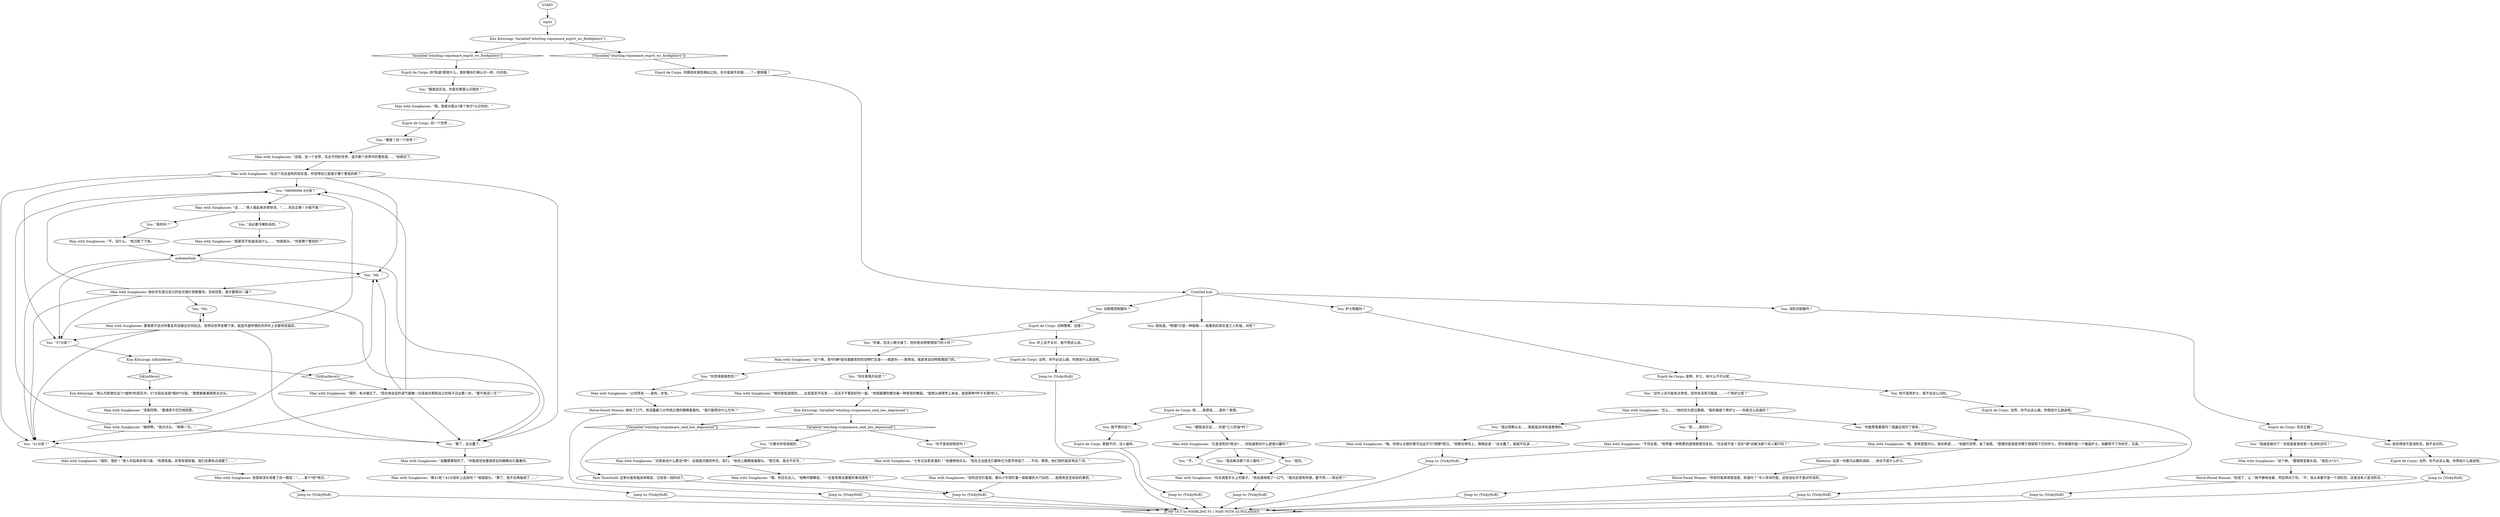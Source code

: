 # WHIRLING F1 / MAN WITH SUNGLASSES ESPRIT RC
# ESPRIT RED CHECK
# ==================================================
digraph G {
	  0 [label="START"];
	  1 [label="input"];
	  2 [label="Man with Sunglasses: “很好，有点接近了。”现在他说话的语气就像一位母亲在帮助自己的孩子迈出第一步。“要不再试一次？”"];
	  3 [label="You: “你觉得我很危险？”"];
	  4 [label="Jump to: [VickyHuB]"];
	  5 [label="Jump to: [VickyHuB]"];
	  6 [label="Man with Sunglasses: “以你而言——是的，非常。”"];
	  7 [label="Horse-Faced Woman: 她叹了口气，用流露着几分怜悯之情的眼睛看着你。“我们能帮你什么忙吗？”"];
	  8 [label="You: “只要对你有用就好。”"];
	  9 [label="Horse-Faced Woman: “你有时候真得很混蛋，知道吗？”令人惊讶的是，这些话似乎不是对你说的。"];
	  10 [label="Man with Sunglasses: “深表同情，”墨镜男干巴巴地回答。"];
	  11 [label="Kim Kitsuragi: Variable[\"whirling.viquemare_esprit_wc_firefighters\"]"];
	  12 [label="Variable[\"whirling.viquemare_esprit_wc_firefighters\"]", shape=diamond];
	  13 [label="!(Variable[\"whirling.viquemare_esprit_wc_firefighters\"])", shape=diamond];
	  14 [label="You: 消防员制服吗？"];
	  15 [label="Man with Sunglasses: “又是该死的*政治*……你知道我对什么更感兴趣吗？”"];
	  16 [label="Man with Sunglasses: “哦，你还在这儿，”他睁开眼睛说。“一定是有相当重要的事找我吧？”"];
	  17 [label="Esprit de Corps: 那就不问，没人逼你。"];
	  18 [label="Man with Sunglasses: “说蠢都算轻的了。”你能感觉他墨镜背后的眼睛在打量着你。"];
	  19 [label="Esprit de Corps: 动物警察，没错！"];
	  20 [label="Esprit de Corps: 是啊，护士，有什么不可以呢……"];
	  21 [label="You: “你能帮我看看吗？我最近经历了很多。”"];
	  22 [label="Man with Sunglasses: “怎么……”他的目光透过墨镜。“我的确是个男护士——你是怎么知道的？”"];
	  23 [label="Rhetoric: 这是一句极为尖酸的讽刺……他也不是什么护士。"];
	  25 [label="Man with Sunglasses: 他似乎在透过自己的反光镜片观察着你。没有回答，或许要再问一遍？"];
	  26 [label="You: 我觉得他不是消防员。我不会问的。"];
	  27 [label="You: “我去解决那个吊人案吗？”"];
	  28 [label="Man with Sunglasses: “哦，真希望我可以，真的希望……”他展开双臂，耸了耸肩。“遗憾的是我是专精于颈部和下巴的护士，而你需要的是一个脑袋护士。抱歉帮不了你的忙，兄弟。”"];
	  29 [label="Jump to: [VickyHuB]"];
	  30 [label="Kim Kitsuragi: IsKimHere()"];
	  31 [label="IsKimHere()", shape=diamond];
	  32 [label="!(IsKimHere())", shape=diamond];
	  33 [label="You: “算了，这太蠢了。”"];
	  34 [label="Man with Sunglasses: “这个嘛，”墨镜男歪着头说。“请定义*火*。”"];
	  35 [label="Jump to: [VickyHuB]"];
	  36 [label="Man with Sunglasses: “但你还在盯着我，像头小牛犊盯着一扇新建的大门似的……我想肯定还有别的事吧。”"];
	  37 [label="Man with Sunglasses: “不完全是。”他带着一种熟悉的虚情假意回复到。“完全就不是！现在*请*去解决那个吊人案行吗？”"];
	  38 [label="Man with Sunglasses: “对我来说什么都没*用*，这就是问题的所在，哥们。”他闭上眼睛揉着额头。“管它呢，我也不在乎。”"];
	  39 [label="Jump to: [VickyHuB]"];
	  40 [label="You: 动物管控制服吗？"];
	  41 [label="Man with Sunglasses: “哦你是知道我的……总是喜欢开玩笑——没法子不看到好的一面。”他用胳膊肘模仿着一种奇怪的舞蹈。“我想从病理学上来说，我是那种*杯子半满*的人。”"];
	  42 [label="Pain Threshold: 这家伙患有临床抑郁症，已经有一段时间了。"];
	  43 [label="You: “41分局？”"];
	  44 [label="You: 我知道，*制服*只是一种隐喻——我看到的其实是工人阶级，对吧？"];
	  45 [label="Man with Sunglasses: “这个嘛，我*的确*是在跟最危险的动物打交道——就是你——我得说。我是来自动物管理部门的。”"];
	  46 [label="You: “呃……真的吗？”"];
	  47 [label="Man with Sunglasses: “在这个完全虚构的现实里，你觉得自己是属于哪个警局的呢？”"];
	  48 [label="You: “99999999.9分局？”"];
	  49 [label="You: “真的吗？”"];
	  50 [label="You: “没必要冷嘲热讽的。”"];
	  51 [label="You: “这听上去可能有点奇怪，但你有没有可能是……一个男护士呢？”"];
	  52 [label="You: “跟我说实话……你是*工人阶级*吗？”"];
	  53 [label="Man with Sunglasses: “哦，你用以太做的事可远远不只*观察*而已。”他靠在椅背上，喃喃自语：“这太蠢了，我就不应该……”"];
	  54 [label="Esprit de Corps: 另一个世界……"];
	  55 [label="Jump to: [VickyHuB]"];
	  56 [label="Jump to: [VickyHuB]"];
	  57 [label="Jump to: [VickyHuB]"];
	  58 [label="Jump to: [VickyHuB]"];
	  59 [label="You: “是的。”"];
	  60 [label="You: “不。”"];
	  61 [label="You: “哪里？另一个世界？”"];
	  62 [label="Man with Sunglasses: “这……”男人看起来非常惊讶。“……完全正确！分毫不差！”"];
	  63 [label="Man with Sunglasses: “我甚至不知道该说什么……”他摇摇头。“你是哪个警局的？”"];
	  64 [label="Esprit de Corps: 完全正确！"];
	  65 [label="acleanerhub"];
	  66 [label="You: “透过观察以太……我就是这样知道事情的。”"];
	  67 [label="You: 我不想问这个。"];
	  68 [label="You: 他不是男护士，我不会这么问的。"];
	  69 [label="Esprit de Corps: 当然，你不必这么做。你想说什么就说吧。"];
	  70 [label="You: 听上去不太对，我不想这么说。"];
	  71 [label="You: “69。”"];
	  72 [label="Kim Kitsuragi: Variable[\"whirling.vicquemare_said_hes_depressed\"]"];
	  73 [label="Variable[\"whirling.vicquemare_said_hes_depressed\"]", shape=diamond];
	  74 [label="!(Variable[\"whirling.vicquemare_said_hes_depressed\"])", shape=diamond];
	  75 [label="Man with Sunglasses: “七年过去愈发强烈！”他激情地点头。“现在主治医生们都称它为医学奇迹了……不对，等等，他们用的是异常这个词。”"];
	  76 [label="Man with Sunglasses: “不，没什么。”他沉默了下来。"];
	  77 [label="Esprit de Corps: 你*知道*那是什么。就好像你们俩认识一样，问问他。"];
	  78 [label="You: “听着，别太小题大做了。但你是动物管理部门的人吗？”"];
	  79 [label="Man with Sunglasses: “你去调查手头上的案子。”他迅速地吸了一口气。“我对此很有热情。要不然——快去吧？”"];
	  80 [label="Jump to: [VickyHuB]"];
	  81 [label="You: “69。”"];
	  82 [label="Man with Sunglasses: 墨镜男不会对你重复的话做出任何反应。突然间世界安静下来，就连外面呼啸的风声听上去都有些尴尬。"];
	  83 [label="Esprit de Corps: 你跟他有某些相似之处。也许是某件衣服……？一套制服！"];
	  84 [label="Man with Sunglasses: “那41呢？41分局听上去如何？”他摇摇头。“算了，我不会再继续了……”"];
	  85 [label="You: 护士制服吗？"];
	  86 [label="Esprit de Corps: 呃……我想说……是的？我想。"];
	  87 [label="Jump to: [VickyHuB]"];
	  88 [label="You: “你在拿我开玩笑？”"];
	  89 [label="You: “我就直接问了：你是或者曾经是一名消防员吗？”"];
	  90 [label="Man with Sunglasses: “没错，另一个世界，完全不同的世界，或许那个世界中的警衔是……”他顿住了。"];
	  91 [label="Untitled hub"];
	  92 [label="Esprit de Corps: 当然，你不必这么做。你想说什么就说吧。"];
	  93 [label="Kim Kitsuragi: “我认为即使在这个*虚构*的现实中，57分局应该是*我的*分局。”警督朝着墨镜男点点头。"];
	  94 [label="Horse-Faced Woman: “别说了，让..”她平静地说着，然后转向了你。“不，他从来都不是一个消防员，这里没有人是消防员。”"];
	  95 [label="You: “你不是有抑郁症吗？”"];
	  96 [label="Esprit de Corps: 当然，你不必这么做。你想说什么就说吧。"];
	  97 [label="You: “跟我说实话，你是在哪里认识我的？”"];
	  98 [label="Jump to: [VickyHuB]"];
	  99 [label="Man with Sunglasses: “哦，我绝对是从*某个地方*认识你的。”"];
	  100 [label="You: “57分局？”"];
	  101 [label="Man with Sunglasses: “继续啊，”他点点头。“再猜一次。”"];
	  102 [label="Man with Sunglasses: “很好，很好！”男人听起来非常兴奋。“有理有据，非常有理有据。我们总算有点进展了……”"];
	  103 [label="Man with Sunglasses: 他意味深长地看了你一眼说：“……某个*好*地方。”"];
	  6420277 [label="JUMP OUT to WHIRLING F1 / MAN WITH SUNGLASSES", shape=diamond];
	  0 -> 1
	  1 -> 11
	  2 -> 48
	  2 -> 33
	  2 -> 43
	  2 -> 71
	  3 -> 6
	  4 -> 6420277
	  5 -> 6420277
	  6 -> 7
	  7 -> 35
	  8 -> 38
	  9 -> 55
	  10 -> 101
	  11 -> 12
	  11 -> 13
	  12 -> 77
	  13 -> 83
	  14 -> 64
	  15 -> 27
	  15 -> 59
	  15 -> 60
	  16 -> 5
	  17 -> 56
	  18 -> 84
	  19 -> 70
	  19 -> 78
	  20 -> 51
	  20 -> 68
	  21 -> 28
	  22 -> 66
	  22 -> 21
	  22 -> 46
	  23 -> 9
	  25 -> 33
	  25 -> 100
	  25 -> 43
	  25 -> 48
	  25 -> 81
	  26 -> 96
	  27 -> 79
	  28 -> 23
	  29 -> 6420277
	  30 -> 32
	  30 -> 31
	  31 -> 93
	  32 -> 2
	  33 -> 18
	  34 -> 94
	  35 -> 6420277
	  36 -> 5
	  37 -> 87
	  38 -> 16
	  39 -> 6420277
	  40 -> 19
	  41 -> 72
	  42 -> 5
	  43 -> 102
	  44 -> 86
	  45 -> 88
	  45 -> 3
	  46 -> 37
	  47 -> 33
	  47 -> 100
	  47 -> 71
	  47 -> 43
	  47 -> 48
	  48 -> 62
	  49 -> 76
	  50 -> 63
	  51 -> 22
	  52 -> 15
	  53 -> 87
	  54 -> 61
	  55 -> 6420277
	  56 -> 6420277
	  57 -> 6420277
	  58 -> 6420277
	  59 -> 79
	  60 -> 79
	  61 -> 90
	  62 -> 49
	  62 -> 50
	  63 -> 65
	  64 -> 89
	  64 -> 26
	  65 -> 33
	  65 -> 43
	  65 -> 100
	  65 -> 71
	  66 -> 53
	  67 -> 17
	  68 -> 92
	  69 -> 29
	  70 -> 69
	  71 -> 25
	  72 -> 73
	  72 -> 74
	  73 -> 8
	  73 -> 95
	  74 -> 42
	  75 -> 36
	  76 -> 65
	  77 -> 97
	  78 -> 45
	  79 -> 4
	  80 -> 6420277
	  81 -> 82
	  82 -> 33
	  82 -> 100
	  82 -> 43
	  82 -> 48
	  82 -> 81
	  83 -> 91
	  84 -> 98
	  85 -> 20
	  86 -> 67
	  86 -> 52
	  87 -> 6420277
	  88 -> 41
	  89 -> 34
	  90 -> 47
	  91 -> 40
	  91 -> 44
	  91 -> 85
	  91 -> 14
	  92 -> 57
	  93 -> 10
	  94 -> 58
	  95 -> 75
	  96 -> 80
	  97 -> 99
	  98 -> 6420277
	  99 -> 54
	  100 -> 30
	  101 -> 48
	  101 -> 33
	  101 -> 43
	  101 -> 71
	  102 -> 103
	  103 -> 39
}


